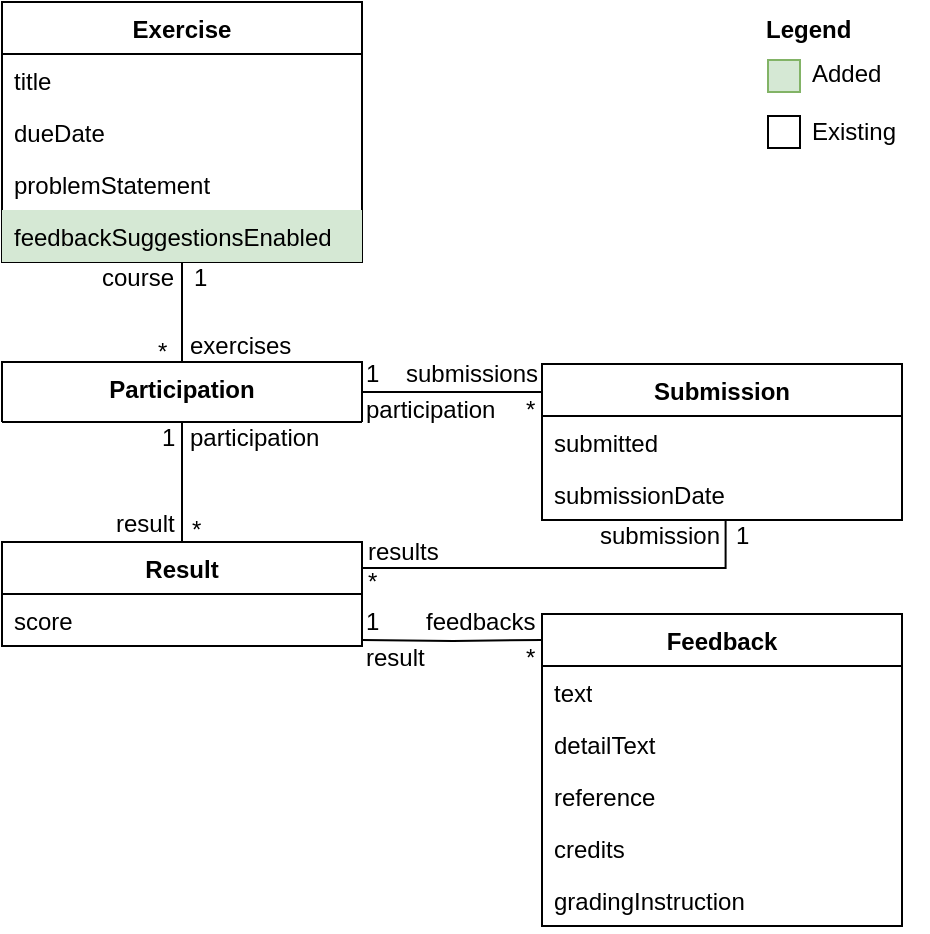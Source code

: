 <mxfile version="21.7.2" type="github" pages="2">
  <diagram name="artemis" id="sxHmMnzju2ihnbdGhtyx">
    <mxGraphModel dx="1195" dy="663" grid="1" gridSize="10" guides="1" tooltips="1" connect="1" arrows="1" fold="1" page="1" pageScale="1" pageWidth="850" pageHeight="1100" math="0" shadow="0">
      <root>
        <mxCell id="0" />
        <mxCell id="1" parent="0" />
        <mxCell id="aq-eeOrl4rcrYJJM0Ljr-27" style="edgeStyle=orthogonalEdgeStyle;rounded=0;orthogonalLoop=1;jettySize=auto;html=1;exitX=0.5;exitY=1;exitDx=0;exitDy=0;entryX=0.5;entryY=0;entryDx=0;entryDy=0;endArrow=none;endFill=0;" edge="1" parent="1" source="aq-eeOrl4rcrYJJM0Ljr-1" target="aq-eeOrl4rcrYJJM0Ljr-8">
          <mxGeometry relative="1" as="geometry" />
        </mxCell>
        <mxCell id="aq-eeOrl4rcrYJJM0Ljr-1" value="Exercise" style="swimlane;fontStyle=1;align=center;verticalAlign=top;childLayout=stackLayout;horizontal=1;startSize=26;horizontalStack=0;resizeParent=1;resizeParentMax=0;resizeLast=0;collapsible=1;marginBottom=0;whiteSpace=wrap;html=1;" vertex="1" parent="1">
          <mxGeometry x="420" y="330" width="180" height="130" as="geometry" />
        </mxCell>
        <mxCell id="aq-eeOrl4rcrYJJM0Ljr-2" value="title" style="text;strokeColor=none;fillColor=none;align=left;verticalAlign=top;spacingLeft=4;spacingRight=4;overflow=hidden;rotatable=0;points=[[0,0.5],[1,0.5]];portConstraint=eastwest;whiteSpace=wrap;html=1;" vertex="1" parent="aq-eeOrl4rcrYJJM0Ljr-1">
          <mxGeometry y="26" width="180" height="26" as="geometry" />
        </mxCell>
        <mxCell id="aq-eeOrl4rcrYJJM0Ljr-5" value="dueDate" style="text;strokeColor=none;fillColor=none;align=left;verticalAlign=top;spacingLeft=4;spacingRight=4;overflow=hidden;rotatable=0;points=[[0,0.5],[1,0.5]];portConstraint=eastwest;whiteSpace=wrap;html=1;" vertex="1" parent="aq-eeOrl4rcrYJJM0Ljr-1">
          <mxGeometry y="52" width="180" height="26" as="geometry" />
        </mxCell>
        <mxCell id="aq-eeOrl4rcrYJJM0Ljr-6" value="problemStatement" style="text;strokeColor=none;fillColor=none;align=left;verticalAlign=top;spacingLeft=4;spacingRight=4;overflow=hidden;rotatable=0;points=[[0,0.5],[1,0.5]];portConstraint=eastwest;whiteSpace=wrap;html=1;" vertex="1" parent="aq-eeOrl4rcrYJJM0Ljr-1">
          <mxGeometry y="78" width="180" height="26" as="geometry" />
        </mxCell>
        <mxCell id="aq-eeOrl4rcrYJJM0Ljr-7" value="feedbackSuggestionsEnabled" style="text;strokeColor=none;fillColor=#d5e8d4;align=left;verticalAlign=top;spacingLeft=4;spacingRight=4;overflow=hidden;rotatable=0;points=[[0,0.5],[1,0.5]];portConstraint=eastwest;whiteSpace=wrap;html=1;" vertex="1" parent="aq-eeOrl4rcrYJJM0Ljr-1">
          <mxGeometry y="104" width="180" height="26" as="geometry" />
        </mxCell>
        <mxCell id="aq-eeOrl4rcrYJJM0Ljr-32" style="edgeStyle=orthogonalEdgeStyle;rounded=0;orthogonalLoop=1;jettySize=auto;html=1;exitX=1;exitY=0.5;exitDx=0;exitDy=0;entryX=0.004;entryY=0.179;entryDx=0;entryDy=0;entryPerimeter=0;endArrow=none;endFill=0;" edge="1" parent="1" source="aq-eeOrl4rcrYJJM0Ljr-8" target="aq-eeOrl4rcrYJJM0Ljr-13">
          <mxGeometry relative="1" as="geometry" />
        </mxCell>
        <mxCell id="aq-eeOrl4rcrYJJM0Ljr-37" style="edgeStyle=orthogonalEdgeStyle;rounded=0;orthogonalLoop=1;jettySize=auto;html=1;exitX=0.5;exitY=1;exitDx=0;exitDy=0;entryX=0.5;entryY=0;entryDx=0;entryDy=0;endArrow=none;endFill=0;" edge="1" parent="1" source="aq-eeOrl4rcrYJJM0Ljr-8" target="aq-eeOrl4rcrYJJM0Ljr-18">
          <mxGeometry relative="1" as="geometry" />
        </mxCell>
        <mxCell id="aq-eeOrl4rcrYJJM0Ljr-8" value="Participation" style="swimlane;fontStyle=1;align=center;verticalAlign=top;childLayout=stackLayout;horizontal=1;startSize=30;horizontalStack=0;resizeParent=1;resizeParentMax=0;resizeLast=0;collapsible=1;marginBottom=0;whiteSpace=wrap;html=1;" vertex="1" parent="1">
          <mxGeometry x="420" y="510" width="180" height="30" as="geometry" />
        </mxCell>
        <mxCell id="aq-eeOrl4rcrYJJM0Ljr-13" value="Submission" style="swimlane;fontStyle=1;align=center;verticalAlign=top;childLayout=stackLayout;horizontal=1;startSize=26;horizontalStack=0;resizeParent=1;resizeParentMax=0;resizeLast=0;collapsible=1;marginBottom=0;whiteSpace=wrap;html=1;" vertex="1" parent="1">
          <mxGeometry x="690" y="511" width="180" height="78" as="geometry" />
        </mxCell>
        <mxCell id="aq-eeOrl4rcrYJJM0Ljr-14" value="submitted" style="text;strokeColor=none;fillColor=none;align=left;verticalAlign=top;spacingLeft=4;spacingRight=4;overflow=hidden;rotatable=0;points=[[0,0.5],[1,0.5]];portConstraint=eastwest;whiteSpace=wrap;html=1;" vertex="1" parent="aq-eeOrl4rcrYJJM0Ljr-13">
          <mxGeometry y="26" width="180" height="26" as="geometry" />
        </mxCell>
        <mxCell id="aq-eeOrl4rcrYJJM0Ljr-15" value="submissionDate" style="text;strokeColor=none;fillColor=none;align=left;verticalAlign=top;spacingLeft=4;spacingRight=4;overflow=hidden;rotatable=0;points=[[0,0.5],[1,0.5]];portConstraint=eastwest;whiteSpace=wrap;html=1;" vertex="1" parent="aq-eeOrl4rcrYJJM0Ljr-13">
          <mxGeometry y="52" width="180" height="26" as="geometry" />
        </mxCell>
        <mxCell id="aq-eeOrl4rcrYJJM0Ljr-42" style="edgeStyle=orthogonalEdgeStyle;rounded=0;orthogonalLoop=1;jettySize=auto;html=1;exitX=1;exitY=0.25;exitDx=0;exitDy=0;entryX=0;entryY=0.083;entryDx=0;entryDy=0;entryPerimeter=0;endArrow=none;endFill=0;" edge="1" parent="1" target="aq-eeOrl4rcrYJJM0Ljr-21">
          <mxGeometry relative="1" as="geometry">
            <mxPoint x="600" y="649.0" as="sourcePoint" />
          </mxGeometry>
        </mxCell>
        <mxCell id="aq-eeOrl4rcrYJJM0Ljr-47" style="edgeStyle=orthogonalEdgeStyle;rounded=0;orthogonalLoop=1;jettySize=auto;html=1;exitX=1;exitY=0.25;exitDx=0;exitDy=0;entryX=0.51;entryY=1.004;entryDx=0;entryDy=0;entryPerimeter=0;endArrow=none;endFill=0;" edge="1" parent="1" source="aq-eeOrl4rcrYJJM0Ljr-18" target="aq-eeOrl4rcrYJJM0Ljr-15">
          <mxGeometry relative="1" as="geometry" />
        </mxCell>
        <mxCell id="aq-eeOrl4rcrYJJM0Ljr-18" value="Result" style="swimlane;fontStyle=1;align=center;verticalAlign=top;childLayout=stackLayout;horizontal=1;startSize=26;horizontalStack=0;resizeParent=1;resizeParentMax=0;resizeLast=0;collapsible=1;marginBottom=0;whiteSpace=wrap;html=1;" vertex="1" parent="1">
          <mxGeometry x="420" y="600" width="180" height="52" as="geometry" />
        </mxCell>
        <mxCell id="aq-eeOrl4rcrYJJM0Ljr-19" value="score" style="text;strokeColor=none;fillColor=none;align=left;verticalAlign=top;spacingLeft=4;spacingRight=4;overflow=hidden;rotatable=0;points=[[0,0.5],[1,0.5]];portConstraint=eastwest;whiteSpace=wrap;html=1;" vertex="1" parent="aq-eeOrl4rcrYJJM0Ljr-18">
          <mxGeometry y="26" width="180" height="26" as="geometry" />
        </mxCell>
        <mxCell id="aq-eeOrl4rcrYJJM0Ljr-21" value="Feedback" style="swimlane;fontStyle=1;align=center;verticalAlign=top;childLayout=stackLayout;horizontal=1;startSize=26;horizontalStack=0;resizeParent=1;resizeParentMax=0;resizeLast=0;collapsible=1;marginBottom=0;whiteSpace=wrap;html=1;" vertex="1" parent="1">
          <mxGeometry x="690" y="636" width="180" height="156" as="geometry" />
        </mxCell>
        <mxCell id="aq-eeOrl4rcrYJJM0Ljr-22" value="text" style="text;strokeColor=none;fillColor=none;align=left;verticalAlign=top;spacingLeft=4;spacingRight=4;overflow=hidden;rotatable=0;points=[[0,0.5],[1,0.5]];portConstraint=eastwest;whiteSpace=wrap;html=1;" vertex="1" parent="aq-eeOrl4rcrYJJM0Ljr-21">
          <mxGeometry y="26" width="180" height="26" as="geometry" />
        </mxCell>
        <mxCell id="aq-eeOrl4rcrYJJM0Ljr-23" value="detailText" style="text;strokeColor=none;fillColor=none;align=left;verticalAlign=top;spacingLeft=4;spacingRight=4;overflow=hidden;rotatable=0;points=[[0,0.5],[1,0.5]];portConstraint=eastwest;whiteSpace=wrap;html=1;" vertex="1" parent="aq-eeOrl4rcrYJJM0Ljr-21">
          <mxGeometry y="52" width="180" height="26" as="geometry" />
        </mxCell>
        <mxCell id="aq-eeOrl4rcrYJJM0Ljr-24" value="reference" style="text;strokeColor=none;fillColor=none;align=left;verticalAlign=top;spacingLeft=4;spacingRight=4;overflow=hidden;rotatable=0;points=[[0,0.5],[1,0.5]];portConstraint=eastwest;whiteSpace=wrap;html=1;" vertex="1" parent="aq-eeOrl4rcrYJJM0Ljr-21">
          <mxGeometry y="78" width="180" height="26" as="geometry" />
        </mxCell>
        <mxCell id="aq-eeOrl4rcrYJJM0Ljr-25" value="credits" style="text;strokeColor=none;fillColor=none;align=left;verticalAlign=top;spacingLeft=4;spacingRight=4;overflow=hidden;rotatable=0;points=[[0,0.5],[1,0.5]];portConstraint=eastwest;whiteSpace=wrap;html=1;" vertex="1" parent="aq-eeOrl4rcrYJJM0Ljr-21">
          <mxGeometry y="104" width="180" height="26" as="geometry" />
        </mxCell>
        <mxCell id="aq-eeOrl4rcrYJJM0Ljr-26" value="gradingInstruction" style="text;strokeColor=none;fillColor=none;align=left;verticalAlign=top;spacingLeft=4;spacingRight=4;overflow=hidden;rotatable=0;points=[[0,0.5],[1,0.5]];portConstraint=eastwest;whiteSpace=wrap;html=1;" vertex="1" parent="aq-eeOrl4rcrYJJM0Ljr-21">
          <mxGeometry y="130" width="180" height="26" as="geometry" />
        </mxCell>
        <mxCell id="aq-eeOrl4rcrYJJM0Ljr-28" value="course" style="text;html=1;strokeColor=none;fillColor=none;align=left;verticalAlign=middle;whiteSpace=wrap;rounded=0;" vertex="1" parent="1">
          <mxGeometry x="468" y="463" width="46" height="10" as="geometry" />
        </mxCell>
        <mxCell id="aq-eeOrl4rcrYJJM0Ljr-29" value="1" style="text;html=1;strokeColor=none;fillColor=none;align=left;verticalAlign=middle;whiteSpace=wrap;rounded=0;" vertex="1" parent="1">
          <mxGeometry x="514" y="463" width="16" height="10" as="geometry" />
        </mxCell>
        <mxCell id="aq-eeOrl4rcrYJJM0Ljr-30" value="*" style="text;html=1;strokeColor=none;fillColor=none;align=left;verticalAlign=middle;whiteSpace=wrap;rounded=0;" vertex="1" parent="1">
          <mxGeometry x="496" y="500" width="16" height="10" as="geometry" />
        </mxCell>
        <mxCell id="aq-eeOrl4rcrYJJM0Ljr-31" value="exercises" style="text;html=1;strokeColor=none;fillColor=none;align=left;verticalAlign=middle;whiteSpace=wrap;rounded=0;" vertex="1" parent="1">
          <mxGeometry x="512" y="497" width="58" height="10" as="geometry" />
        </mxCell>
        <mxCell id="aq-eeOrl4rcrYJJM0Ljr-33" value="submissions" style="text;html=1;strokeColor=none;fillColor=none;align=left;verticalAlign=middle;whiteSpace=wrap;rounded=0;" vertex="1" parent="1">
          <mxGeometry x="620" y="511" width="70" height="10" as="geometry" />
        </mxCell>
        <mxCell id="aq-eeOrl4rcrYJJM0Ljr-34" value="participation" style="text;html=1;strokeColor=none;fillColor=none;align=left;verticalAlign=middle;whiteSpace=wrap;rounded=0;" vertex="1" parent="1">
          <mxGeometry x="600" y="529" width="70" height="10" as="geometry" />
        </mxCell>
        <mxCell id="aq-eeOrl4rcrYJJM0Ljr-35" value="*" style="text;html=1;strokeColor=none;fillColor=none;align=left;verticalAlign=middle;whiteSpace=wrap;rounded=0;" vertex="1" parent="1">
          <mxGeometry x="680" y="529" width="10" height="10" as="geometry" />
        </mxCell>
        <mxCell id="aq-eeOrl4rcrYJJM0Ljr-36" value="1" style="text;html=1;strokeColor=none;fillColor=none;align=left;verticalAlign=middle;whiteSpace=wrap;rounded=0;" vertex="1" parent="1">
          <mxGeometry x="600" y="511" width="10" height="10" as="geometry" />
        </mxCell>
        <mxCell id="aq-eeOrl4rcrYJJM0Ljr-38" value="participation" style="text;html=1;strokeColor=none;fillColor=none;align=left;verticalAlign=middle;whiteSpace=wrap;rounded=0;" vertex="1" parent="1">
          <mxGeometry x="512" y="543" width="70" height="10" as="geometry" />
        </mxCell>
        <mxCell id="aq-eeOrl4rcrYJJM0Ljr-39" value="1" style="text;html=1;strokeColor=none;fillColor=none;align=left;verticalAlign=middle;whiteSpace=wrap;rounded=0;" vertex="1" parent="1">
          <mxGeometry x="498" y="543" width="16" height="10" as="geometry" />
        </mxCell>
        <mxCell id="aq-eeOrl4rcrYJJM0Ljr-40" value="result" style="text;html=1;strokeColor=none;fillColor=none;align=left;verticalAlign=middle;whiteSpace=wrap;rounded=0;" vertex="1" parent="1">
          <mxGeometry x="475" y="586" width="36" height="10" as="geometry" />
        </mxCell>
        <mxCell id="aq-eeOrl4rcrYJJM0Ljr-41" value="*" style="text;html=1;strokeColor=none;fillColor=none;align=left;verticalAlign=middle;whiteSpace=wrap;rounded=0;" vertex="1" parent="1">
          <mxGeometry x="513" y="589" width="16" height="10" as="geometry" />
        </mxCell>
        <mxCell id="aq-eeOrl4rcrYJJM0Ljr-43" value="feedbacks" style="text;html=1;strokeColor=none;fillColor=none;align=left;verticalAlign=middle;whiteSpace=wrap;rounded=0;" vertex="1" parent="1">
          <mxGeometry x="630" y="635" width="60" height="10" as="geometry" />
        </mxCell>
        <mxCell id="aq-eeOrl4rcrYJJM0Ljr-44" value="result" style="text;html=1;strokeColor=none;fillColor=none;align=left;verticalAlign=middle;whiteSpace=wrap;rounded=0;" vertex="1" parent="1">
          <mxGeometry x="600" y="653" width="70" height="10" as="geometry" />
        </mxCell>
        <mxCell id="aq-eeOrl4rcrYJJM0Ljr-45" value="*" style="text;html=1;strokeColor=none;fillColor=none;align=left;verticalAlign=middle;whiteSpace=wrap;rounded=0;" vertex="1" parent="1">
          <mxGeometry x="680" y="653" width="10" height="10" as="geometry" />
        </mxCell>
        <mxCell id="aq-eeOrl4rcrYJJM0Ljr-46" value="1" style="text;html=1;strokeColor=none;fillColor=none;align=left;verticalAlign=middle;whiteSpace=wrap;rounded=0;" vertex="1" parent="1">
          <mxGeometry x="600" y="635" width="10" height="10" as="geometry" />
        </mxCell>
        <mxCell id="aq-eeOrl4rcrYJJM0Ljr-48" value="submission" style="text;html=1;strokeColor=none;fillColor=none;align=left;verticalAlign=middle;whiteSpace=wrap;rounded=0;" vertex="1" parent="1">
          <mxGeometry x="717" y="592" width="70" height="10" as="geometry" />
        </mxCell>
        <mxCell id="aq-eeOrl4rcrYJJM0Ljr-49" value="1" style="text;html=1;strokeColor=none;fillColor=none;align=left;verticalAlign=middle;whiteSpace=wrap;rounded=0;" vertex="1" parent="1">
          <mxGeometry x="785" y="592" width="16" height="10" as="geometry" />
        </mxCell>
        <mxCell id="aq-eeOrl4rcrYJJM0Ljr-50" value="results" style="text;html=1;strokeColor=none;fillColor=none;align=left;verticalAlign=middle;whiteSpace=wrap;rounded=0;" vertex="1" parent="1">
          <mxGeometry x="601" y="600" width="70" height="10" as="geometry" />
        </mxCell>
        <mxCell id="aq-eeOrl4rcrYJJM0Ljr-51" value="*" style="text;html=1;strokeColor=none;fillColor=none;align=left;verticalAlign=middle;whiteSpace=wrap;rounded=0;" vertex="1" parent="1">
          <mxGeometry x="601" y="615" width="16" height="10" as="geometry" />
        </mxCell>
        <mxCell id="aq-eeOrl4rcrYJJM0Ljr-52" value="" style="group" connectable="0" vertex="1" parent="1">
          <mxGeometry x="800" y="329" width="83" height="106" as="geometry" />
        </mxCell>
        <mxCell id="aq-eeOrl4rcrYJJM0Ljr-53" value="Legend" style="text;html=1;strokeColor=none;fillColor=none;align=left;verticalAlign=middle;whiteSpace=wrap;rounded=0;fontStyle=1" vertex="1" parent="aq-eeOrl4rcrYJJM0Ljr-52">
          <mxGeometry width="60" height="30" as="geometry" />
        </mxCell>
        <mxCell id="aq-eeOrl4rcrYJJM0Ljr-54" value="" style="rounded=0;whiteSpace=wrap;html=1;fillColor=#d5e8d4;strokeColor=#82b366;" vertex="1" parent="aq-eeOrl4rcrYJJM0Ljr-52">
          <mxGeometry x="3" y="30" width="16" height="16" as="geometry" />
        </mxCell>
        <mxCell id="aq-eeOrl4rcrYJJM0Ljr-56" value="" style="rounded=0;whiteSpace=wrap;html=1;" vertex="1" parent="aq-eeOrl4rcrYJJM0Ljr-52">
          <mxGeometry x="3" y="58" width="16" height="16" as="geometry" />
        </mxCell>
        <mxCell id="aq-eeOrl4rcrYJJM0Ljr-57" value="Added" style="text;html=1;strokeColor=none;fillColor=none;align=left;verticalAlign=middle;whiteSpace=wrap;rounded=0;fontStyle=0" vertex="1" parent="aq-eeOrl4rcrYJJM0Ljr-52">
          <mxGeometry x="23" y="22" width="60" height="30" as="geometry" />
        </mxCell>
        <mxCell id="aq-eeOrl4rcrYJJM0Ljr-59" value="Existing" style="text;html=1;strokeColor=none;fillColor=none;align=left;verticalAlign=middle;whiteSpace=wrap;rounded=0;fontStyle=0" vertex="1" parent="aq-eeOrl4rcrYJJM0Ljr-52">
          <mxGeometry x="23" y="51" width="60" height="30" as="geometry" />
        </mxCell>
      </root>
    </mxGraphModel>
  </diagram>
  <diagram id="LVXgR4sEUHZHzJGr2Skb" name="athena">
    <mxGraphModel dx="1434" dy="796" grid="1" gridSize="10" guides="1" tooltips="1" connect="1" arrows="1" fold="1" page="1" pageScale="1" pageWidth="850" pageHeight="1100" math="0" shadow="0">
      <root>
        <mxCell id="0" />
        <mxCell id="1" parent="0" />
      </root>
    </mxGraphModel>
  </diagram>
</mxfile>
